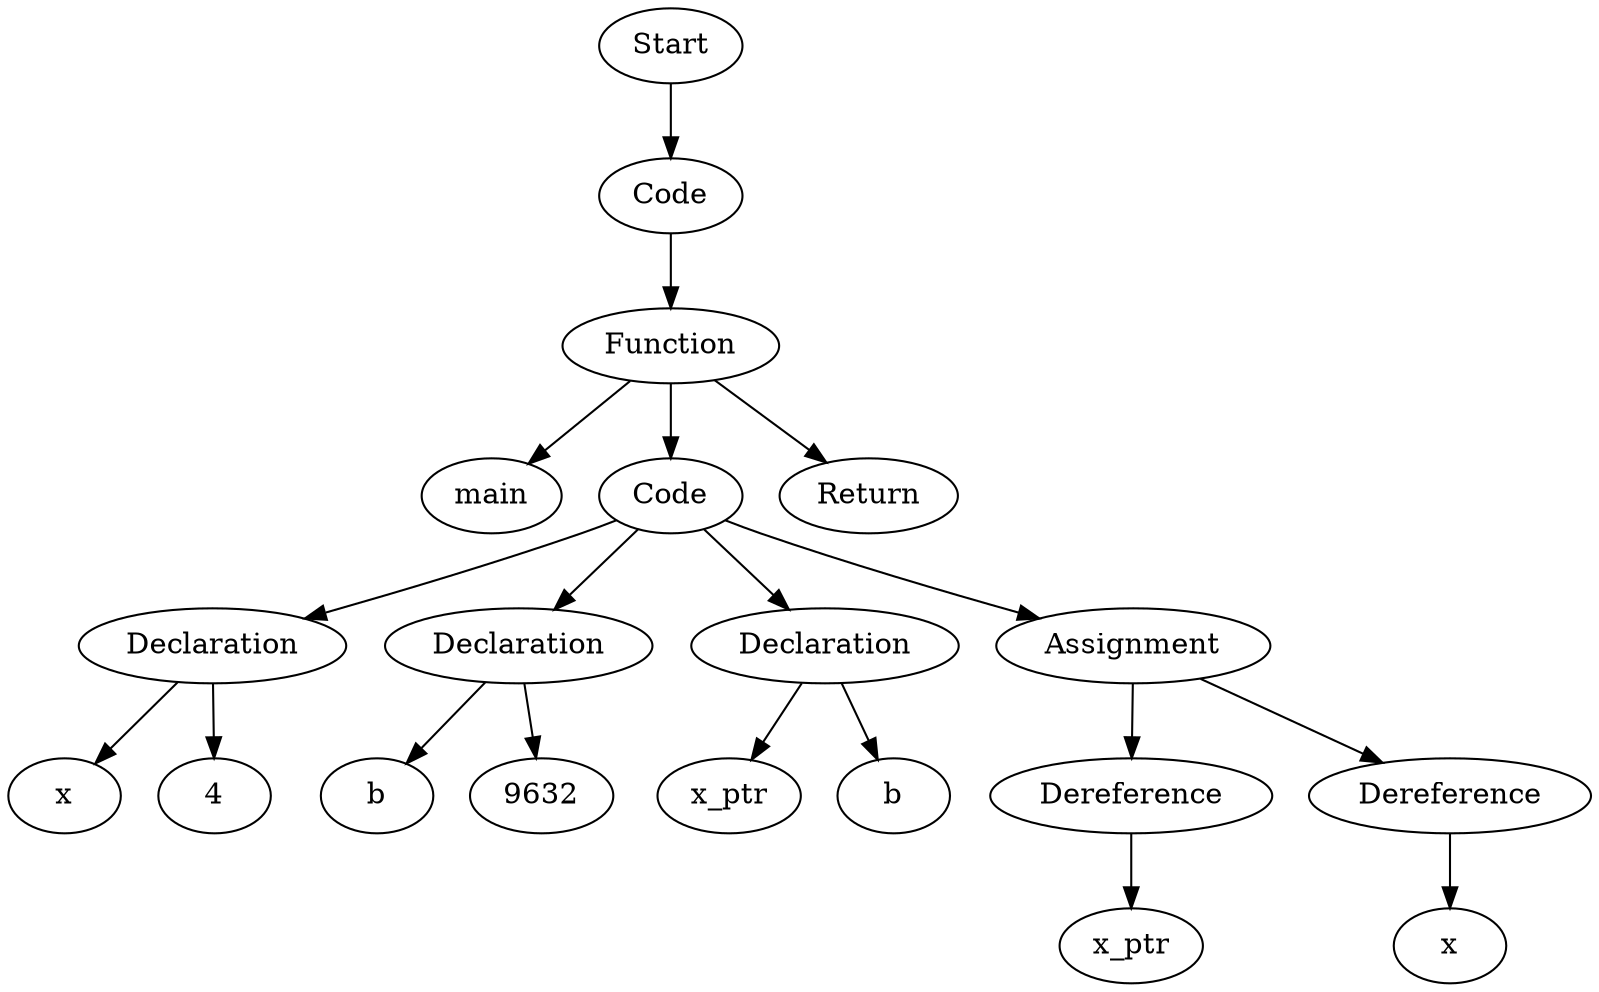 digraph AST {
  "133279316232704" [label="Start"];
  "133279316232704" -> "133279316230448";
  "133279316230448" [label="Code"];
  "133279316230448" -> "133279316245184";
  "133279316245184" [label="Function"];
  "133279316245184" -> "133279316245328";
  "133279316245184" -> "133279316245376";
  "133279316245184" -> "133279316245472";
  "133279316245328" [label="main"];
  "133279316245376" [label="Code"];
  "133279316245376" -> "133279316245520";
  "133279316245376" -> "133279316245616";
  "133279316245376" -> "133279316245808";
  "133279316245376" -> "133279316246000";
  "133279316245520" [label="Declaration"];
  "133279316245520" -> "133279316245664";
  "133279316245520" -> "133279316245712";
  "133279316245664" [label="x"];
  "133279316245712" [label="4"];
  "133279316245616" [label="Declaration"];
  "133279316245616" -> "133279316245856";
  "133279316245616" -> "133279316245904";
  "133279316245856" [label="b"];
  "133279316245904" [label="9632"];
  "133279316245808" [label="Declaration"];
  "133279316245808" -> "133279316246048";
  "133279316245808" -> "133279316246096";
  "133279316246048" [label="x_ptr"];
  "133279316246096" [label="b"];
  "133279316246000" [label="Assignment"];
  "133279316246000" -> "133279316246240";
  "133279316246000" -> "133279316246336";
  "133279316246240" [label="Dereference"];
  "133279316246240" -> "133279316246384";
  "133279316246384" [label="x_ptr"];
  "133279316246336" [label="Dereference"];
  "133279316246336" -> "133279316426816";
  "133279316426816" [label="x"];
  "133279316245472" [label="Return"];
}
